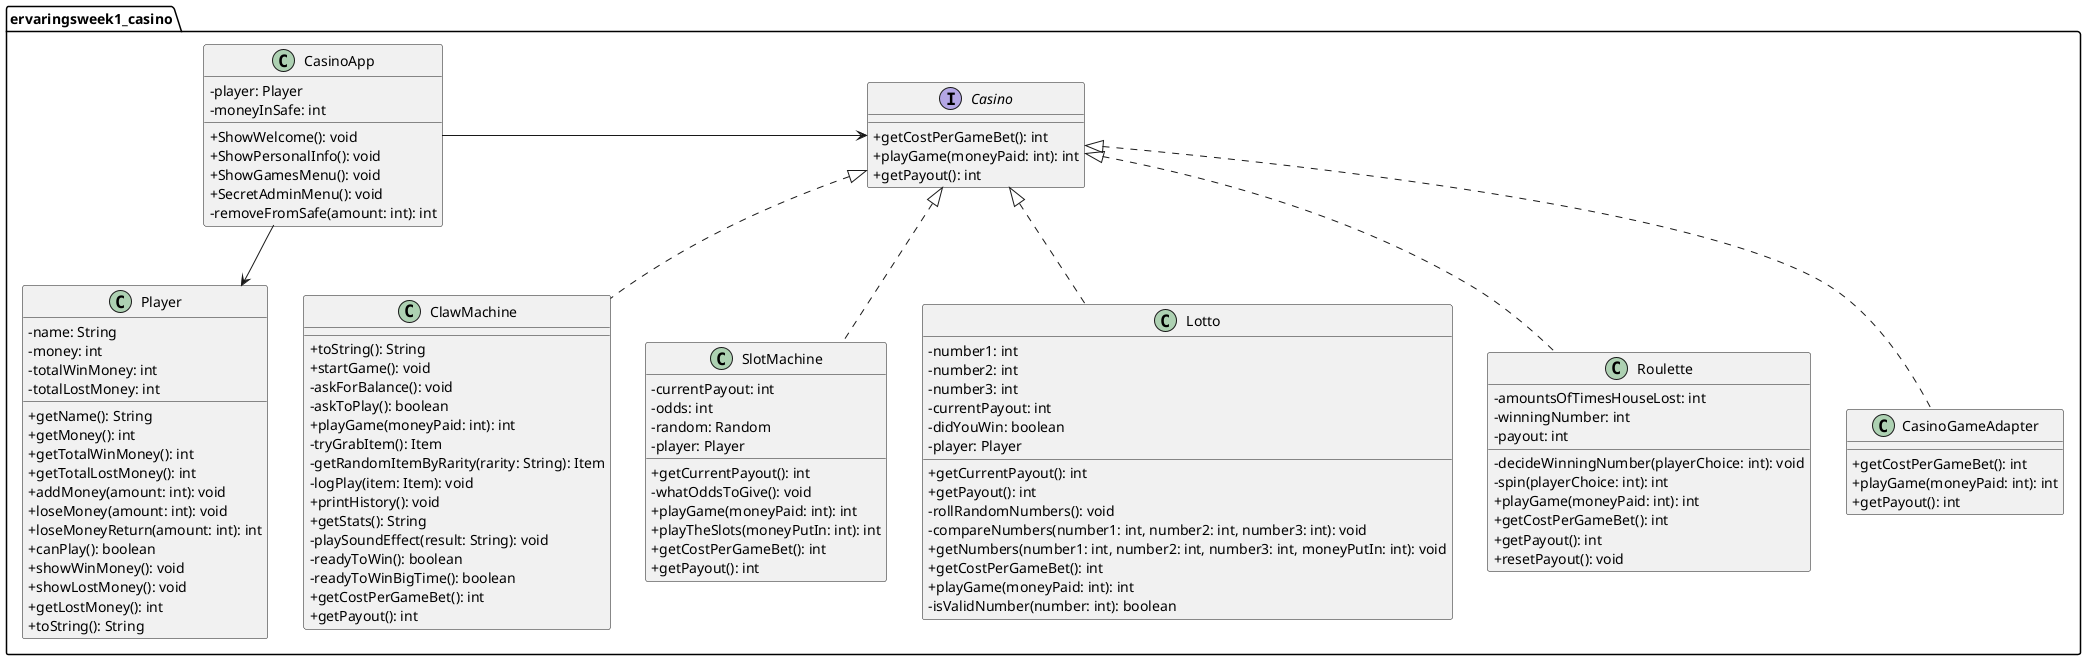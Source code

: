 @startuml
' Package
package "ervaringsweek1_casino" {

skinparam classAttributeIconSize 0

' =========================
' Interfaces
' =========================

interface Casino {
    + getCostPerGameBet(): int
    + playGame(moneyPaid: int): int
    + getPayout(): int
}

' =========================
' Classes
' =========================

class CasinoApp {
    - player: Player
    - moneyInSafe: int
    + ShowWelcome(): void
    + ShowPersonalInfo(): void
    + ShowGamesMenu(): void
    + SecretAdminMenu(): void
    - removeFromSafe(amount: int): int
}

class CasinoGameAdapter implements Casino {
    + getCostPerGameBet(): int
    + playGame(moneyPaid: int): int
    + getPayout(): int
}

class ClawMachine implements Casino {
    + toString(): String
    + startGame(): void
    - askForBalance(): void
    - askToPlay(): boolean
    + playGame(moneyPaid: int): int
    - tryGrabItem(): Item
    - getRandomItemByRarity(rarity: String): Item
    - logPlay(item: Item): void
    + printHistory(): void
    + getStats(): String
    - playSoundEffect(result: String): void
    - readyToWin(): boolean
    - readyToWinBigTime(): boolean
    + getCostPerGameBet(): int
    + getPayout(): int
}

class SlotMachine implements Casino {
    - currentPayout: int
    - odds: int
    - random: Random
    - player: Player
    + getCurrentPayout(): int
    - whatOddsToGive(): void
    + playGame(moneyPaid: int): int
    + playTheSlots(moneyPutIn: int): int
    + getCostPerGameBet(): int
    + getPayout(): int
}

class Lotto implements Casino {
    - number1: int
    - number2: int
    - number3: int
    - currentPayout: int
    - didYouWin: boolean
    - player: Player
    + getCurrentPayout(): int
    + getPayout(): int
    - rollRandomNumbers(): void
    - compareNumbers(number1: int, number2: int, number3: int): void
    + getNumbers(number1: int, number2: int, number3: int, moneyPutIn: int): void
    + getCostPerGameBet(): int
    + playGame(moneyPaid: int): int
    - isValidNumber(number: int): boolean
}

class Roulette implements Casino {
    - amountsOfTimesHouseLost: int
    - winningNumber: int
    - payout: int
    - decideWinningNumber(playerChoice: int): void
    - spin(playerChoice: int): int
    + playGame(moneyPaid: int): int
    + getCostPerGameBet(): int
    + getPayout(): int
    + resetPayout(): void
}

class Player {
    - name: String
    - money: int
    - totalWinMoney: int
    - totalLostMoney: int
    + getName(): String
    + getMoney(): int
    + getTotalWinMoney(): int
    + getTotalLostMoney(): int
    + addMoney(amount: int): void
    + loseMoney(amount: int): void
    + loseMoneyReturn(amount: int): int
    + canPlay(): boolean
    + showWinMoney(): void
    + showLostMoney(): void
    + getLostMoney(): int
    + toString(): String
}

}

' =========================
' Associations et dépendances (liens)
' =========================

CasinoApp --> Player
CasinoApp -> Casino

@enduml